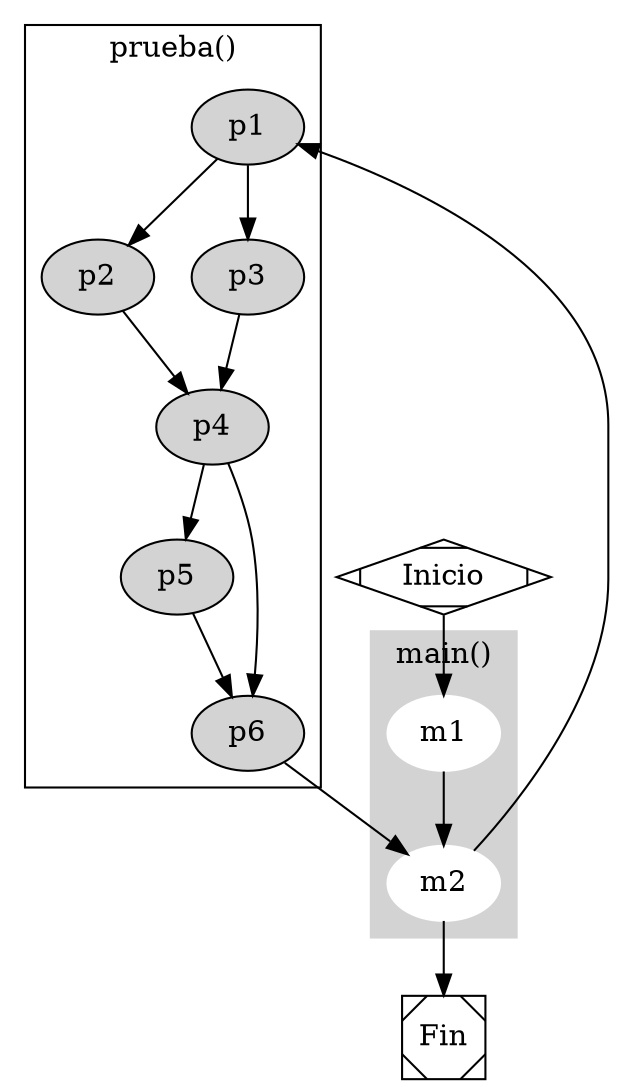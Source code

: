 //lenguaje.prog
digraph Funciones2 {

	subgraph cluster_0 {
	    label = "main()";
		style=filled;
		color=lightgrey;
		node [style=filled,color=white];
		
		m1 -> m2;
		
	}

	subgraph cluster_1 {
		label = "prueba()";
		color=black;
		node [style=filled];
		
		p1 -> p2 -> p4;
        p1 -> p3 -> p4;
        
        p4 -> p5 -> p6;
        p4 -> p6;
		
	}
	
	Inicio -> m1;
	m2 -> p1;
	p6 -> m2;
	m2 -> Fin;


	Inicio [shape=Mdiamond];
	Fin [shape=Msquare];
}